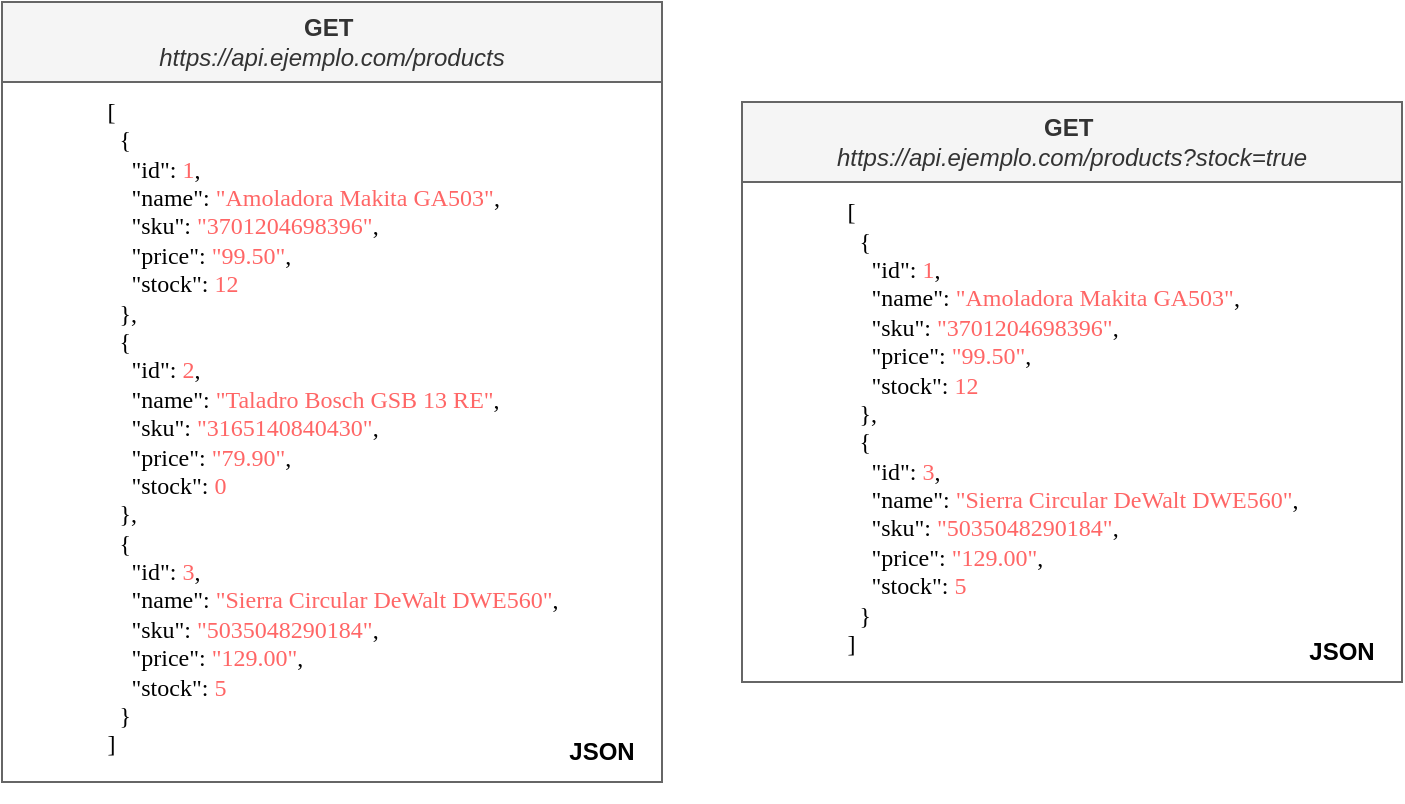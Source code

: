 <mxfile version="26.2.14">
  <diagram name="Page-1" id="dV4gOR_IBtZmmg_PkJwF">
    <mxGraphModel dx="1426" dy="758" grid="1" gridSize="10" guides="1" tooltips="1" connect="1" arrows="1" fold="1" page="1" pageScale="1" pageWidth="827" pageHeight="1169" math="0" shadow="0">
      <root>
        <mxCell id="0" />
        <mxCell id="1" parent="0" />
        <mxCell id="Sd7unRfTBgieK_2XC20D-13" value="GET&amp;nbsp;&lt;br&gt;&lt;i style=&quot;font-weight: 400;&quot;&gt;https://api.ejemplo.com/products&lt;/i&gt;" style="swimlane;whiteSpace=wrap;html=1;startSize=40;fillColor=#f5f5f5;fontColor=#333333;strokeColor=#666666;" vertex="1" parent="1">
          <mxGeometry x="70" y="80" width="330" height="390" as="geometry" />
        </mxCell>
        <mxCell id="Sd7unRfTBgieK_2XC20D-15" value="&lt;div style=&quot;text-align: left;&quot;&gt;&lt;font data-font-src=&quot;https://fonts.googleapis.com/css?family=Cascadia+Code&quot; face=&quot;Cascadia Code&quot;&gt;[&lt;/font&gt;&lt;/div&gt;&lt;div style=&quot;text-align: left;&quot;&gt;&lt;font data-font-src=&quot;https://fonts.googleapis.com/css?family=Cascadia+Code&quot; face=&quot;Cascadia Code&quot;&gt;&amp;nbsp; {&lt;/font&gt;&lt;/div&gt;&lt;div style=&quot;text-align: left;&quot;&gt;&lt;font data-font-src=&quot;https://fonts.googleapis.com/css?family=Cascadia+Code&quot; face=&quot;Cascadia Code&quot;&gt;&amp;nbsp; &amp;nbsp; &quot;id&quot;: &lt;font style=&quot;color: rgb(255, 102, 102);&quot;&gt;1&lt;/font&gt;,&lt;/font&gt;&lt;/div&gt;&lt;div style=&quot;text-align: left;&quot;&gt;&lt;font data-font-src=&quot;https://fonts.googleapis.com/css?family=Cascadia+Code&quot; face=&quot;Cascadia Code&quot;&gt;&amp;nbsp; &amp;nbsp; &quot;name&quot;: &lt;font style=&quot;color: rgb(255, 102, 102);&quot;&gt;&quot;Amoladora Makita GA503&quot;&lt;/font&gt;,&lt;/font&gt;&lt;/div&gt;&lt;div style=&quot;text-align: left;&quot;&gt;&lt;font data-font-src=&quot;https://fonts.googleapis.com/css?family=Cascadia+Code&quot; face=&quot;Cascadia Code&quot;&gt;&amp;nbsp; &amp;nbsp; &quot;sku&quot;: &lt;font style=&quot;color: rgb(255, 102, 102);&quot;&gt;&quot;3701204698396&quot;&lt;/font&gt;,&lt;/font&gt;&lt;/div&gt;&lt;div style=&quot;text-align: left;&quot;&gt;&lt;font data-font-src=&quot;https://fonts.googleapis.com/css?family=Cascadia+Code&quot; face=&quot;Cascadia Code&quot;&gt;&amp;nbsp; &amp;nbsp; &quot;price&quot;: &lt;font style=&quot;color: rgb(255, 102, 102);&quot;&gt;&quot;99.50&quot;&lt;/font&gt;,&lt;/font&gt;&lt;/div&gt;&lt;div style=&quot;text-align: left;&quot;&gt;&lt;font data-font-src=&quot;https://fonts.googleapis.com/css?family=Cascadia+Code&quot; face=&quot;Cascadia Code&quot;&gt;&amp;nbsp; &amp;nbsp; &quot;stock&quot;: &lt;font style=&quot;color: rgb(255, 102, 102);&quot;&gt;12&lt;/font&gt;&lt;/font&gt;&lt;/div&gt;&lt;div style=&quot;text-align: left;&quot;&gt;&lt;font data-font-src=&quot;https://fonts.googleapis.com/css?family=Cascadia+Code&quot; face=&quot;Cascadia Code&quot;&gt;&amp;nbsp; },&lt;/font&gt;&lt;/div&gt;&lt;div style=&quot;text-align: left;&quot;&gt;&lt;font data-font-src=&quot;https://fonts.googleapis.com/css?family=Cascadia+Code&quot; face=&quot;Cascadia Code&quot;&gt;&amp;nbsp; {&lt;/font&gt;&lt;/div&gt;&lt;div style=&quot;text-align: left;&quot;&gt;&lt;font data-font-src=&quot;https://fonts.googleapis.com/css?family=Cascadia+Code&quot; face=&quot;Cascadia Code&quot;&gt;&amp;nbsp; &amp;nbsp; &quot;id&quot;: &lt;font style=&quot;color: rgb(255, 102, 102);&quot;&gt;2&lt;/font&gt;,&lt;/font&gt;&lt;/div&gt;&lt;div style=&quot;text-align: left;&quot;&gt;&lt;font data-font-src=&quot;https://fonts.googleapis.com/css?family=Cascadia+Code&quot; face=&quot;Cascadia Code&quot;&gt;&amp;nbsp; &amp;nbsp; &quot;name&quot;: &lt;font style=&quot;color: rgb(255, 102, 102);&quot;&gt;&quot;Taladro Bosch GSB 13 RE&quot;&lt;/font&gt;,&lt;/font&gt;&lt;/div&gt;&lt;div style=&quot;text-align: left;&quot;&gt;&lt;font data-font-src=&quot;https://fonts.googleapis.com/css?family=Cascadia+Code&quot; face=&quot;Cascadia Code&quot;&gt;&amp;nbsp; &amp;nbsp; &quot;sku&quot;: &lt;font style=&quot;color: rgb(255, 102, 102);&quot;&gt;&quot;3165140840430&quot;&lt;/font&gt;,&lt;/font&gt;&lt;/div&gt;&lt;div style=&quot;text-align: left;&quot;&gt;&lt;font data-font-src=&quot;https://fonts.googleapis.com/css?family=Cascadia+Code&quot; face=&quot;Cascadia Code&quot;&gt;&amp;nbsp; &amp;nbsp; &quot;price&quot;: &lt;font style=&quot;color: rgb(255, 102, 102);&quot;&gt;&quot;79.90&quot;&lt;/font&gt;,&lt;/font&gt;&lt;/div&gt;&lt;div style=&quot;text-align: left;&quot;&gt;&lt;font data-font-src=&quot;https://fonts.googleapis.com/css?family=Cascadia+Code&quot; face=&quot;Cascadia Code&quot;&gt;&amp;nbsp; &amp;nbsp; &quot;stock&quot;: &lt;font style=&quot;color: rgb(255, 102, 102);&quot;&gt;0&lt;/font&gt;&lt;/font&gt;&lt;/div&gt;&lt;div style=&quot;text-align: left;&quot;&gt;&lt;font data-font-src=&quot;https://fonts.googleapis.com/css?family=Cascadia+Code&quot; face=&quot;Cascadia Code&quot;&gt;&amp;nbsp; },&lt;/font&gt;&lt;/div&gt;&lt;div style=&quot;text-align: left;&quot;&gt;&lt;font data-font-src=&quot;https://fonts.googleapis.com/css?family=Cascadia+Code&quot; face=&quot;Cascadia Code&quot;&gt;&amp;nbsp; {&lt;/font&gt;&lt;/div&gt;&lt;div style=&quot;text-align: left;&quot;&gt;&lt;font data-font-src=&quot;https://fonts.googleapis.com/css?family=Cascadia+Code&quot; face=&quot;Cascadia Code&quot;&gt;&amp;nbsp; &amp;nbsp; &quot;id&quot;: &lt;font style=&quot;color: rgb(255, 102, 102);&quot;&gt;3&lt;/font&gt;,&lt;/font&gt;&lt;/div&gt;&lt;div style=&quot;text-align: left;&quot;&gt;&lt;font data-font-src=&quot;https://fonts.googleapis.com/css?family=Cascadia+Code&quot; face=&quot;Cascadia Code&quot;&gt;&amp;nbsp; &amp;nbsp; &quot;name&quot;: &lt;font style=&quot;color: rgb(255, 102, 102);&quot;&gt;&quot;Sierra Circular DeWalt DWE560&quot;&lt;/font&gt;,&lt;/font&gt;&lt;/div&gt;&lt;div style=&quot;text-align: left;&quot;&gt;&lt;font data-font-src=&quot;https://fonts.googleapis.com/css?family=Cascadia+Code&quot; face=&quot;Cascadia Code&quot;&gt;&amp;nbsp; &amp;nbsp; &quot;sku&quot;: &lt;font style=&quot;color: rgb(255, 102, 102);&quot;&gt;&quot;5035048290184&quot;&lt;/font&gt;,&lt;/font&gt;&lt;/div&gt;&lt;div style=&quot;text-align: left;&quot;&gt;&lt;font data-font-src=&quot;https://fonts.googleapis.com/css?family=Cascadia+Code&quot; face=&quot;Cascadia Code&quot;&gt;&amp;nbsp; &amp;nbsp; &quot;price&quot;: &lt;font style=&quot;color: rgb(255, 102, 102);&quot;&gt;&quot;129.00&quot;&lt;/font&gt;,&lt;/font&gt;&lt;/div&gt;&lt;div style=&quot;text-align: left;&quot;&gt;&lt;font data-font-src=&quot;https://fonts.googleapis.com/css?family=Cascadia+Code&quot; face=&quot;Cascadia Code&quot;&gt;&amp;nbsp; &amp;nbsp; &quot;stock&quot;: &lt;font style=&quot;color: rgb(255, 102, 102);&quot;&gt;5&lt;/font&gt;&lt;/font&gt;&lt;/div&gt;&lt;div style=&quot;text-align: left;&quot;&gt;&lt;font data-font-src=&quot;https://fonts.googleapis.com/css?family=Cascadia+Code&quot; face=&quot;Cascadia Code&quot;&gt;&amp;nbsp; }&lt;/font&gt;&lt;/div&gt;&lt;div style=&quot;text-align: left;&quot;&gt;&lt;font data-font-src=&quot;https://fonts.googleapis.com/css?family=Cascadia+Code&quot; face=&quot;Cascadia Code&quot;&gt;]&lt;/font&gt;&lt;/div&gt;&lt;div&gt;&lt;br&gt;&lt;/div&gt;" style="text;html=1;align=center;verticalAlign=middle;resizable=0;points=[];autosize=1;strokeColor=none;fillColor=none;" vertex="1" parent="Sd7unRfTBgieK_2XC20D-13">
          <mxGeometry y="40" width="330" height="360" as="geometry" />
        </mxCell>
        <mxCell id="Sd7unRfTBgieK_2XC20D-18" value="&lt;b&gt;JSON&lt;/b&gt;" style="text;html=1;align=center;verticalAlign=middle;whiteSpace=wrap;rounded=0;" vertex="1" parent="Sd7unRfTBgieK_2XC20D-13">
          <mxGeometry x="270" y="360" width="60" height="30" as="geometry" />
        </mxCell>
        <mxCell id="Sd7unRfTBgieK_2XC20D-16" value="GET&amp;nbsp;&lt;br&gt;&lt;i style=&quot;font-weight: 400;&quot;&gt;https://api.ejemplo.com/products?stock=true&lt;/i&gt;" style="swimlane;whiteSpace=wrap;html=1;startSize=40;fillColor=#f5f5f5;fontColor=#333333;strokeColor=#666666;" vertex="1" parent="1">
          <mxGeometry x="440" y="130" width="330" height="290" as="geometry" />
        </mxCell>
        <mxCell id="Sd7unRfTBgieK_2XC20D-17" value="&lt;div style=&quot;text-align: left;&quot;&gt;&lt;font data-font-src=&quot;https://fonts.googleapis.com/css?family=Cascadia+Code&quot; face=&quot;Cascadia Code&quot;&gt;[&lt;/font&gt;&lt;/div&gt;&lt;div style=&quot;text-align: left;&quot;&gt;&lt;font data-font-src=&quot;https://fonts.googleapis.com/css?family=Cascadia+Code&quot; face=&quot;Cascadia Code&quot;&gt;&amp;nbsp; {&lt;/font&gt;&lt;/div&gt;&lt;div style=&quot;text-align: left;&quot;&gt;&lt;font data-font-src=&quot;https://fonts.googleapis.com/css?family=Cascadia+Code&quot; face=&quot;Cascadia Code&quot;&gt;&amp;nbsp; &amp;nbsp; &quot;id&quot;: &lt;font style=&quot;color: rgb(255, 102, 102);&quot;&gt;1&lt;/font&gt;,&lt;/font&gt;&lt;/div&gt;&lt;div style=&quot;text-align: left;&quot;&gt;&lt;font data-font-src=&quot;https://fonts.googleapis.com/css?family=Cascadia+Code&quot; face=&quot;Cascadia Code&quot;&gt;&amp;nbsp; &amp;nbsp; &quot;name&quot;: &lt;font style=&quot;color: rgb(255, 102, 102);&quot;&gt;&quot;Amoladora Makita GA503&quot;&lt;/font&gt;,&lt;/font&gt;&lt;/div&gt;&lt;div style=&quot;text-align: left;&quot;&gt;&lt;font data-font-src=&quot;https://fonts.googleapis.com/css?family=Cascadia+Code&quot; face=&quot;Cascadia Code&quot;&gt;&amp;nbsp; &amp;nbsp; &quot;sku&quot;: &lt;font style=&quot;color: rgb(255, 102, 102);&quot;&gt;&quot;3701204698396&quot;&lt;/font&gt;,&lt;/font&gt;&lt;/div&gt;&lt;div style=&quot;text-align: left;&quot;&gt;&lt;font data-font-src=&quot;https://fonts.googleapis.com/css?family=Cascadia+Code&quot; face=&quot;Cascadia Code&quot;&gt;&amp;nbsp; &amp;nbsp; &quot;price&quot;: &lt;font style=&quot;color: rgb(255, 102, 102);&quot;&gt;&quot;99.50&quot;&lt;/font&gt;,&lt;/font&gt;&lt;/div&gt;&lt;div style=&quot;text-align: left;&quot;&gt;&lt;font data-font-src=&quot;https://fonts.googleapis.com/css?family=Cascadia+Code&quot; face=&quot;Cascadia Code&quot;&gt;&amp;nbsp; &amp;nbsp; &quot;stock&quot;: &lt;font style=&quot;color: rgb(255, 102, 102);&quot;&gt;12&lt;/font&gt;&lt;/font&gt;&lt;/div&gt;&lt;div style=&quot;text-align: left;&quot;&gt;&lt;font data-font-src=&quot;https://fonts.googleapis.com/css?family=Cascadia+Code&quot; face=&quot;Cascadia Code&quot;&gt;&amp;nbsp; },&lt;/font&gt;&lt;/div&gt;&lt;div style=&quot;text-align: left;&quot;&gt;&lt;font data-font-src=&quot;https://fonts.googleapis.com/css?family=Cascadia+Code&quot; face=&quot;Cascadia Code&quot;&gt;&amp;nbsp; {&lt;/font&gt;&lt;/div&gt;&lt;div style=&quot;text-align: left;&quot;&gt;&lt;font data-font-src=&quot;https://fonts.googleapis.com/css?family=Cascadia+Code&quot; face=&quot;Cascadia Code&quot;&gt;&amp;nbsp; &amp;nbsp; &quot;id&quot;: &lt;font style=&quot;color: rgb(255, 102, 102);&quot;&gt;3&lt;/font&gt;,&lt;/font&gt;&lt;/div&gt;&lt;div style=&quot;text-align: left;&quot;&gt;&lt;font data-font-src=&quot;https://fonts.googleapis.com/css?family=Cascadia+Code&quot; face=&quot;Cascadia Code&quot;&gt;&amp;nbsp; &amp;nbsp; &quot;name&quot;: &lt;font style=&quot;color: rgb(255, 102, 102);&quot;&gt;&quot;Sierra Circular DeWalt DWE560&quot;&lt;/font&gt;,&lt;/font&gt;&lt;/div&gt;&lt;div style=&quot;text-align: left;&quot;&gt;&lt;font data-font-src=&quot;https://fonts.googleapis.com/css?family=Cascadia+Code&quot; face=&quot;Cascadia Code&quot;&gt;&amp;nbsp; &amp;nbsp; &quot;sku&quot;: &lt;font style=&quot;color: rgb(255, 102, 102);&quot;&gt;&quot;5035048290184&quot;&lt;/font&gt;,&lt;/font&gt;&lt;/div&gt;&lt;div style=&quot;text-align: left;&quot;&gt;&lt;font data-font-src=&quot;https://fonts.googleapis.com/css?family=Cascadia+Code&quot; face=&quot;Cascadia Code&quot;&gt;&amp;nbsp; &amp;nbsp; &quot;price&quot;: &lt;font style=&quot;color: rgb(255, 102, 102);&quot;&gt;&quot;129.00&quot;&lt;/font&gt;,&lt;/font&gt;&lt;/div&gt;&lt;div style=&quot;text-align: left;&quot;&gt;&lt;font data-font-src=&quot;https://fonts.googleapis.com/css?family=Cascadia+Code&quot; face=&quot;Cascadia Code&quot;&gt;&amp;nbsp; &amp;nbsp; &quot;stock&quot;: &lt;font style=&quot;color: rgb(255, 102, 102);&quot;&gt;5&lt;/font&gt;&lt;/font&gt;&lt;/div&gt;&lt;div style=&quot;text-align: left;&quot;&gt;&lt;font data-font-src=&quot;https://fonts.googleapis.com/css?family=Cascadia+Code&quot; face=&quot;Cascadia Code&quot;&gt;&amp;nbsp; }&lt;/font&gt;&lt;/div&gt;&lt;div style=&quot;text-align: left;&quot;&gt;&lt;font data-font-src=&quot;https://fonts.googleapis.com/css?family=Cascadia+Code&quot; face=&quot;Cascadia Code&quot;&gt;]&lt;/font&gt;&lt;/div&gt;&lt;div&gt;&lt;br&gt;&lt;/div&gt;" style="text;html=1;align=center;verticalAlign=middle;resizable=0;points=[];autosize=1;strokeColor=none;fillColor=none;" vertex="1" parent="Sd7unRfTBgieK_2XC20D-16">
          <mxGeometry y="40" width="330" height="260" as="geometry" />
        </mxCell>
        <mxCell id="Sd7unRfTBgieK_2XC20D-19" value="&lt;b&gt;JSON&lt;/b&gt;" style="text;html=1;align=center;verticalAlign=middle;whiteSpace=wrap;rounded=0;" vertex="1" parent="Sd7unRfTBgieK_2XC20D-16">
          <mxGeometry x="270" y="260" width="60" height="30" as="geometry" />
        </mxCell>
      </root>
    </mxGraphModel>
  </diagram>
</mxfile>
